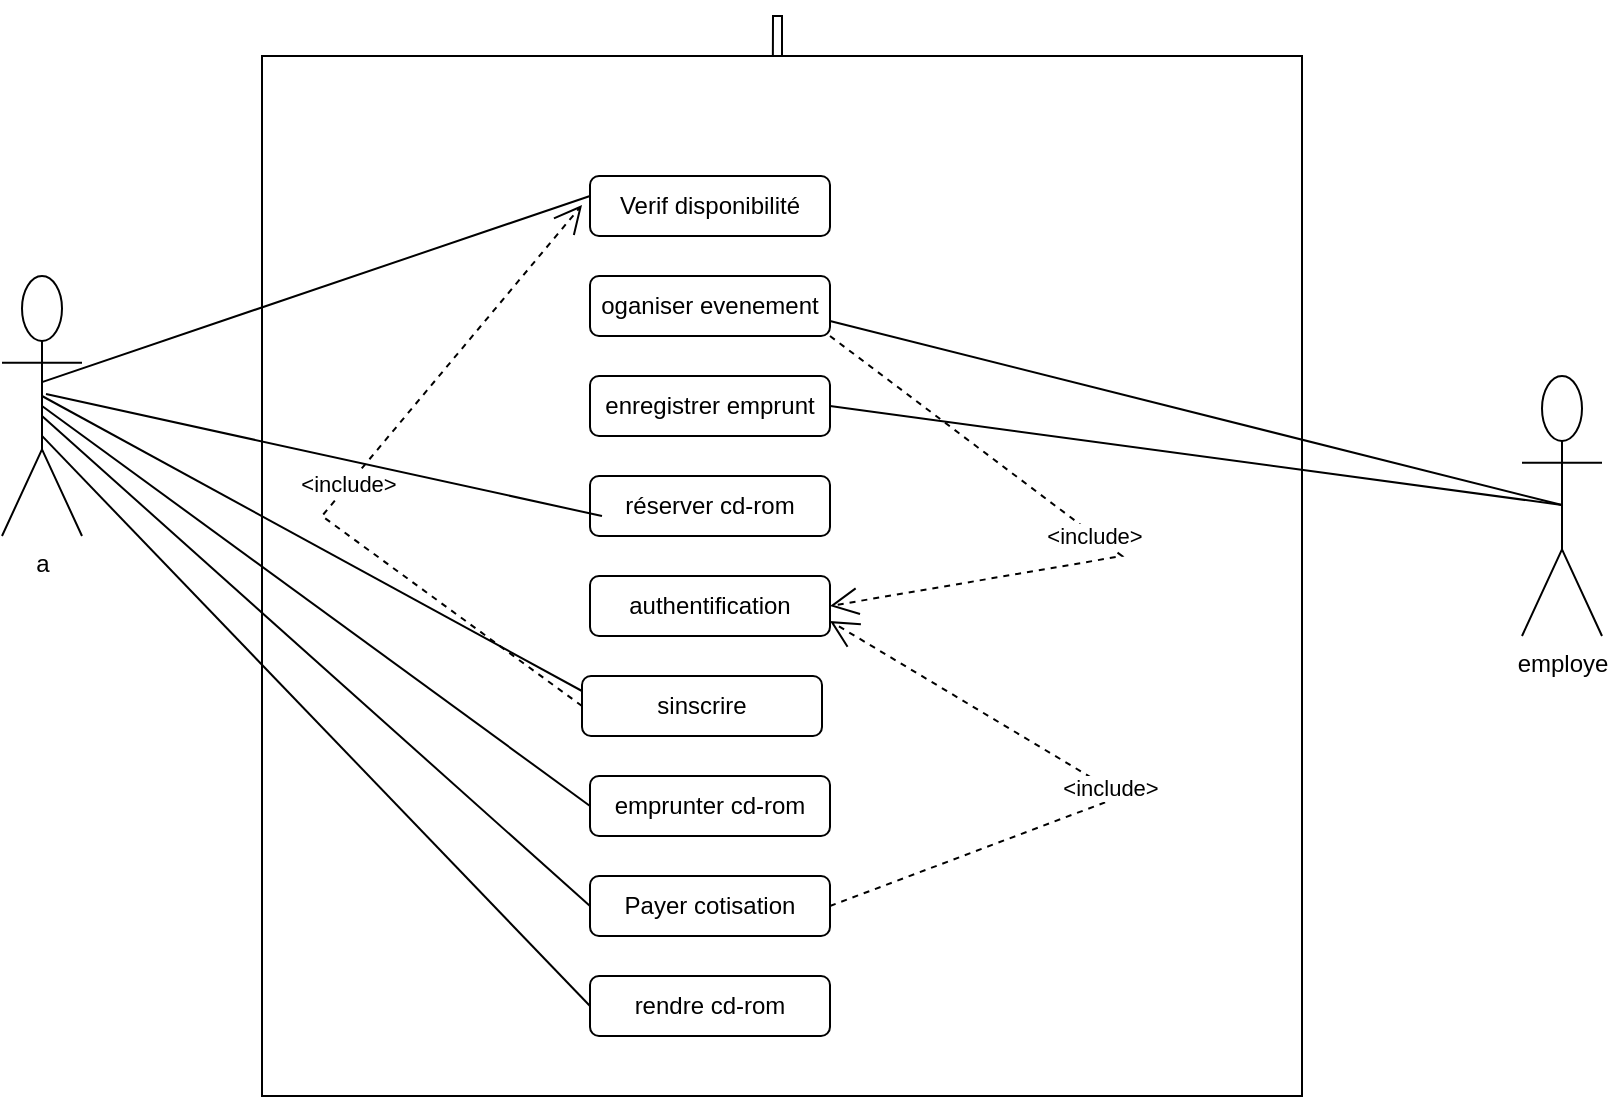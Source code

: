 <mxfile version="16.5.3" type="github">
  <diagram id="Ra_S1W5Z_A5poA4gbbQ9" name="Page-1">
    <mxGraphModel dx="868" dy="1651" grid="1" gridSize="10" guides="1" tooltips="1" connect="1" arrows="1" fold="1" page="1" pageScale="1" pageWidth="827" pageHeight="1169" math="0" shadow="0">
      <root>
        <mxCell id="0" />
        <mxCell id="1" parent="0" />
        <mxCell id="op16uWtSYf-E2h64Wh5x-1" value="a" style="shape=umlActor;verticalLabelPosition=bottom;verticalAlign=top;html=1;" vertex="1" parent="1">
          <mxGeometry y="70" width="40" height="130" as="geometry" />
        </mxCell>
        <mxCell id="op16uWtSYf-E2h64Wh5x-2" value="&lt;font style=&quot;vertical-align: inherit&quot;&gt;&lt;font style=&quot;vertical-align: inherit&quot;&gt;employe&lt;/font&gt;&lt;/font&gt;" style="shape=umlActor;verticalLabelPosition=bottom;verticalAlign=top;html=1;" vertex="1" parent="1">
          <mxGeometry x="760" y="120" width="40" height="130" as="geometry" />
        </mxCell>
        <mxCell id="op16uWtSYf-E2h64Wh5x-4" style="edgeStyle=orthogonalEdgeStyle;rounded=0;orthogonalLoop=1;jettySize=auto;html=1;" edge="1" parent="1" source="op16uWtSYf-E2h64Wh5x-3">
          <mxGeometry relative="1" as="geometry">
            <mxPoint x="385" y="90" as="targetPoint" />
          </mxGeometry>
        </mxCell>
        <mxCell id="op16uWtSYf-E2h64Wh5x-3" value="" style="whiteSpace=wrap;html=1;aspect=fixed;" vertex="1" parent="1">
          <mxGeometry x="130" y="-40" width="520" height="520" as="geometry" />
        </mxCell>
        <mxCell id="op16uWtSYf-E2h64Wh5x-5" value="&lt;font style=&quot;vertical-align: inherit&quot;&gt;&lt;font style=&quot;vertical-align: inherit&quot;&gt;Verif disponibilité&lt;/font&gt;&lt;/font&gt;" style="rounded=1;whiteSpace=wrap;html=1;" vertex="1" parent="1">
          <mxGeometry x="294" y="20" width="120" height="30" as="geometry" />
        </mxCell>
        <mxCell id="op16uWtSYf-E2h64Wh5x-6" value="&lt;font style=&quot;vertical-align: inherit&quot;&gt;&lt;font style=&quot;vertical-align: inherit&quot;&gt;oganiser evenement&lt;/font&gt;&lt;/font&gt;" style="rounded=1;whiteSpace=wrap;html=1;" vertex="1" parent="1">
          <mxGeometry x="294" y="70" width="120" height="30" as="geometry" />
        </mxCell>
        <mxCell id="op16uWtSYf-E2h64Wh5x-7" value="&lt;font style=&quot;vertical-align: inherit&quot;&gt;&lt;font style=&quot;vertical-align: inherit&quot;&gt;authentification&lt;/font&gt;&lt;/font&gt;" style="rounded=1;whiteSpace=wrap;html=1;" vertex="1" parent="1">
          <mxGeometry x="294" y="220" width="120" height="30" as="geometry" />
        </mxCell>
        <mxCell id="op16uWtSYf-E2h64Wh5x-8" value="&lt;font style=&quot;vertical-align: inherit&quot;&gt;&lt;font style=&quot;vertical-align: inherit&quot;&gt;réserver cd-rom&lt;/font&gt;&lt;/font&gt;" style="rounded=1;whiteSpace=wrap;html=1;" vertex="1" parent="1">
          <mxGeometry x="294" y="170" width="120" height="30" as="geometry" />
        </mxCell>
        <mxCell id="op16uWtSYf-E2h64Wh5x-9" value="&lt;font style=&quot;vertical-align: inherit&quot;&gt;&lt;font style=&quot;vertical-align: inherit&quot;&gt;enregistrer emprunt&lt;/font&gt;&lt;/font&gt;" style="rounded=1;whiteSpace=wrap;html=1;" vertex="1" parent="1">
          <mxGeometry x="294" y="120" width="120" height="30" as="geometry" />
        </mxCell>
        <mxCell id="op16uWtSYf-E2h64Wh5x-10" value="&lt;font style=&quot;vertical-align: inherit&quot;&gt;&lt;font style=&quot;vertical-align: inherit&quot;&gt;sinscrire&lt;/font&gt;&lt;/font&gt;" style="rounded=1;whiteSpace=wrap;html=1;" vertex="1" parent="1">
          <mxGeometry x="290" y="270" width="120" height="30" as="geometry" />
        </mxCell>
        <mxCell id="op16uWtSYf-E2h64Wh5x-11" value="&lt;font style=&quot;vertical-align: inherit&quot;&gt;&lt;font style=&quot;vertical-align: inherit&quot;&gt;rendre cd-rom&lt;/font&gt;&lt;/font&gt;" style="rounded=1;whiteSpace=wrap;html=1;" vertex="1" parent="1">
          <mxGeometry x="294" y="420" width="120" height="30" as="geometry" />
        </mxCell>
        <mxCell id="op16uWtSYf-E2h64Wh5x-12" value="&lt;font style=&quot;vertical-align: inherit&quot;&gt;&lt;font style=&quot;vertical-align: inherit&quot;&gt;Payer cotisation&lt;/font&gt;&lt;/font&gt;" style="rounded=1;whiteSpace=wrap;html=1;" vertex="1" parent="1">
          <mxGeometry x="294" y="370" width="120" height="30" as="geometry" />
        </mxCell>
        <mxCell id="op16uWtSYf-E2h64Wh5x-13" value="&lt;font style=&quot;vertical-align: inherit&quot;&gt;&lt;font style=&quot;vertical-align: inherit&quot;&gt;emprunter cd-rom&lt;/font&gt;&lt;/font&gt;" style="rounded=1;whiteSpace=wrap;html=1;" vertex="1" parent="1">
          <mxGeometry x="294" y="320" width="120" height="30" as="geometry" />
        </mxCell>
        <mxCell id="op16uWtSYf-E2h64Wh5x-14" value="" style="endArrow=none;html=1;rounded=0;exitX=0.5;exitY=0.408;exitDx=0;exitDy=0;exitPerimeter=0;" edge="1" parent="1" source="op16uWtSYf-E2h64Wh5x-1">
          <mxGeometry relative="1" as="geometry">
            <mxPoint x="14" y="140" as="sourcePoint" />
            <mxPoint x="294" y="30" as="targetPoint" />
          </mxGeometry>
        </mxCell>
        <mxCell id="op16uWtSYf-E2h64Wh5x-15" value="" style="endArrow=none;html=1;rounded=0;entryX=0.05;entryY=0.667;entryDx=0;entryDy=0;entryPerimeter=0;exitX=0.55;exitY=0.454;exitDx=0;exitDy=0;exitPerimeter=0;" edge="1" parent="1" source="op16uWtSYf-E2h64Wh5x-1" target="op16uWtSYf-E2h64Wh5x-8">
          <mxGeometry relative="1" as="geometry">
            <mxPoint x="20" y="140" as="sourcePoint" />
            <mxPoint x="100" y="170" as="targetPoint" />
            <Array as="points" />
          </mxGeometry>
        </mxCell>
        <mxCell id="op16uWtSYf-E2h64Wh5x-17" value="" style="endArrow=none;html=1;rounded=0;entryX=0;entryY=0.25;entryDx=0;entryDy=0;" edge="1" parent="1" target="op16uWtSYf-E2h64Wh5x-10">
          <mxGeometry relative="1" as="geometry">
            <mxPoint x="20" y="130" as="sourcePoint" />
            <mxPoint x="180" y="140" as="targetPoint" />
          </mxGeometry>
        </mxCell>
        <mxCell id="op16uWtSYf-E2h64Wh5x-19" value="" style="endArrow=none;html=1;rounded=0;entryX=0;entryY=0.5;entryDx=0;entryDy=0;exitX=0.5;exitY=0.5;exitDx=0;exitDy=0;exitPerimeter=0;" edge="1" parent="1" source="op16uWtSYf-E2h64Wh5x-1" target="op16uWtSYf-E2h64Wh5x-13">
          <mxGeometry relative="1" as="geometry">
            <mxPoint x="30" y="140" as="sourcePoint" />
            <mxPoint x="170" y="140" as="targetPoint" />
          </mxGeometry>
        </mxCell>
        <mxCell id="op16uWtSYf-E2h64Wh5x-20" value="" style="endArrow=none;html=1;rounded=0;entryX=0;entryY=0.5;entryDx=0;entryDy=0;" edge="1" parent="1" target="op16uWtSYf-E2h64Wh5x-12">
          <mxGeometry relative="1" as="geometry">
            <mxPoint x="20" y="140" as="sourcePoint" />
            <mxPoint x="180" y="140" as="targetPoint" />
          </mxGeometry>
        </mxCell>
        <mxCell id="op16uWtSYf-E2h64Wh5x-21" value="" style="endArrow=none;html=1;rounded=0;entryX=0;entryY=0.5;entryDx=0;entryDy=0;exitX=0.5;exitY=0.615;exitDx=0;exitDy=0;exitPerimeter=0;" edge="1" parent="1" source="op16uWtSYf-E2h64Wh5x-1" target="op16uWtSYf-E2h64Wh5x-11">
          <mxGeometry relative="1" as="geometry">
            <mxPoint x="20" y="140" as="sourcePoint" />
            <mxPoint x="180" y="140" as="targetPoint" />
          </mxGeometry>
        </mxCell>
        <mxCell id="op16uWtSYf-E2h64Wh5x-25" value="" style="endArrow=none;html=1;rounded=0;exitX=1;exitY=0.75;exitDx=0;exitDy=0;" edge="1" parent="1" source="op16uWtSYf-E2h64Wh5x-6">
          <mxGeometry relative="1" as="geometry">
            <mxPoint x="620" y="184.5" as="sourcePoint" />
            <mxPoint x="780" y="184.5" as="targetPoint" />
          </mxGeometry>
        </mxCell>
        <mxCell id="op16uWtSYf-E2h64Wh5x-26" value="" style="endArrow=none;html=1;rounded=0;exitX=1;exitY=0.5;exitDx=0;exitDy=0;" edge="1" parent="1" source="op16uWtSYf-E2h64Wh5x-9">
          <mxGeometry relative="1" as="geometry">
            <mxPoint x="620" y="184.5" as="sourcePoint" />
            <mxPoint x="780" y="184.5" as="targetPoint" />
          </mxGeometry>
        </mxCell>
        <mxCell id="op16uWtSYf-E2h64Wh5x-27" value="&lt;font style=&quot;vertical-align: inherit&quot;&gt;&lt;font style=&quot;vertical-align: inherit&quot;&gt;&amp;lt;include&amp;gt;&lt;/font&gt;&lt;/font&gt;" style="endArrow=open;endSize=12;dashed=1;html=1;rounded=0;exitX=0;exitY=0.5;exitDx=0;exitDy=0;" edge="1" parent="1" source="op16uWtSYf-E2h64Wh5x-10">
          <mxGeometry width="160" relative="1" as="geometry">
            <mxPoint x="140" y="290" as="sourcePoint" />
            <mxPoint x="290" y="34.5" as="targetPoint" />
            <Array as="points">
              <mxPoint x="160" y="190" />
            </Array>
          </mxGeometry>
        </mxCell>
        <mxCell id="op16uWtSYf-E2h64Wh5x-31" value="&amp;lt;include&amp;gt;" style="endArrow=open;endSize=12;dashed=1;html=1;rounded=0;exitX=1;exitY=0.5;exitDx=0;exitDy=0;entryX=1;entryY=0.75;entryDx=0;entryDy=0;" edge="1" parent="1" source="op16uWtSYf-E2h64Wh5x-12" target="op16uWtSYf-E2h64Wh5x-7">
          <mxGeometry width="160" relative="1" as="geometry">
            <mxPoint x="134" y="234.5" as="sourcePoint" />
            <mxPoint x="294" y="234.5" as="targetPoint" />
            <Array as="points">
              <mxPoint x="560" y="330" />
            </Array>
          </mxGeometry>
        </mxCell>
        <mxCell id="op16uWtSYf-E2h64Wh5x-34" value="&lt;font style=&quot;vertical-align: inherit&quot;&gt;&lt;font style=&quot;vertical-align: inherit&quot;&gt;&amp;lt;include&amp;gt;&lt;/font&gt;&lt;/font&gt;" style="endArrow=open;endSize=12;dashed=1;html=1;rounded=0;entryX=1;entryY=0.5;entryDx=0;entryDy=0;exitX=1;exitY=1;exitDx=0;exitDy=0;" edge="1" parent="1" source="op16uWtSYf-E2h64Wh5x-6" target="op16uWtSYf-E2h64Wh5x-7">
          <mxGeometry width="160" relative="1" as="geometry">
            <mxPoint x="380" y="210" as="sourcePoint" />
            <mxPoint x="540" y="210" as="targetPoint" />
            <Array as="points">
              <mxPoint x="560" y="210" />
            </Array>
          </mxGeometry>
        </mxCell>
      </root>
    </mxGraphModel>
  </diagram>
</mxfile>
